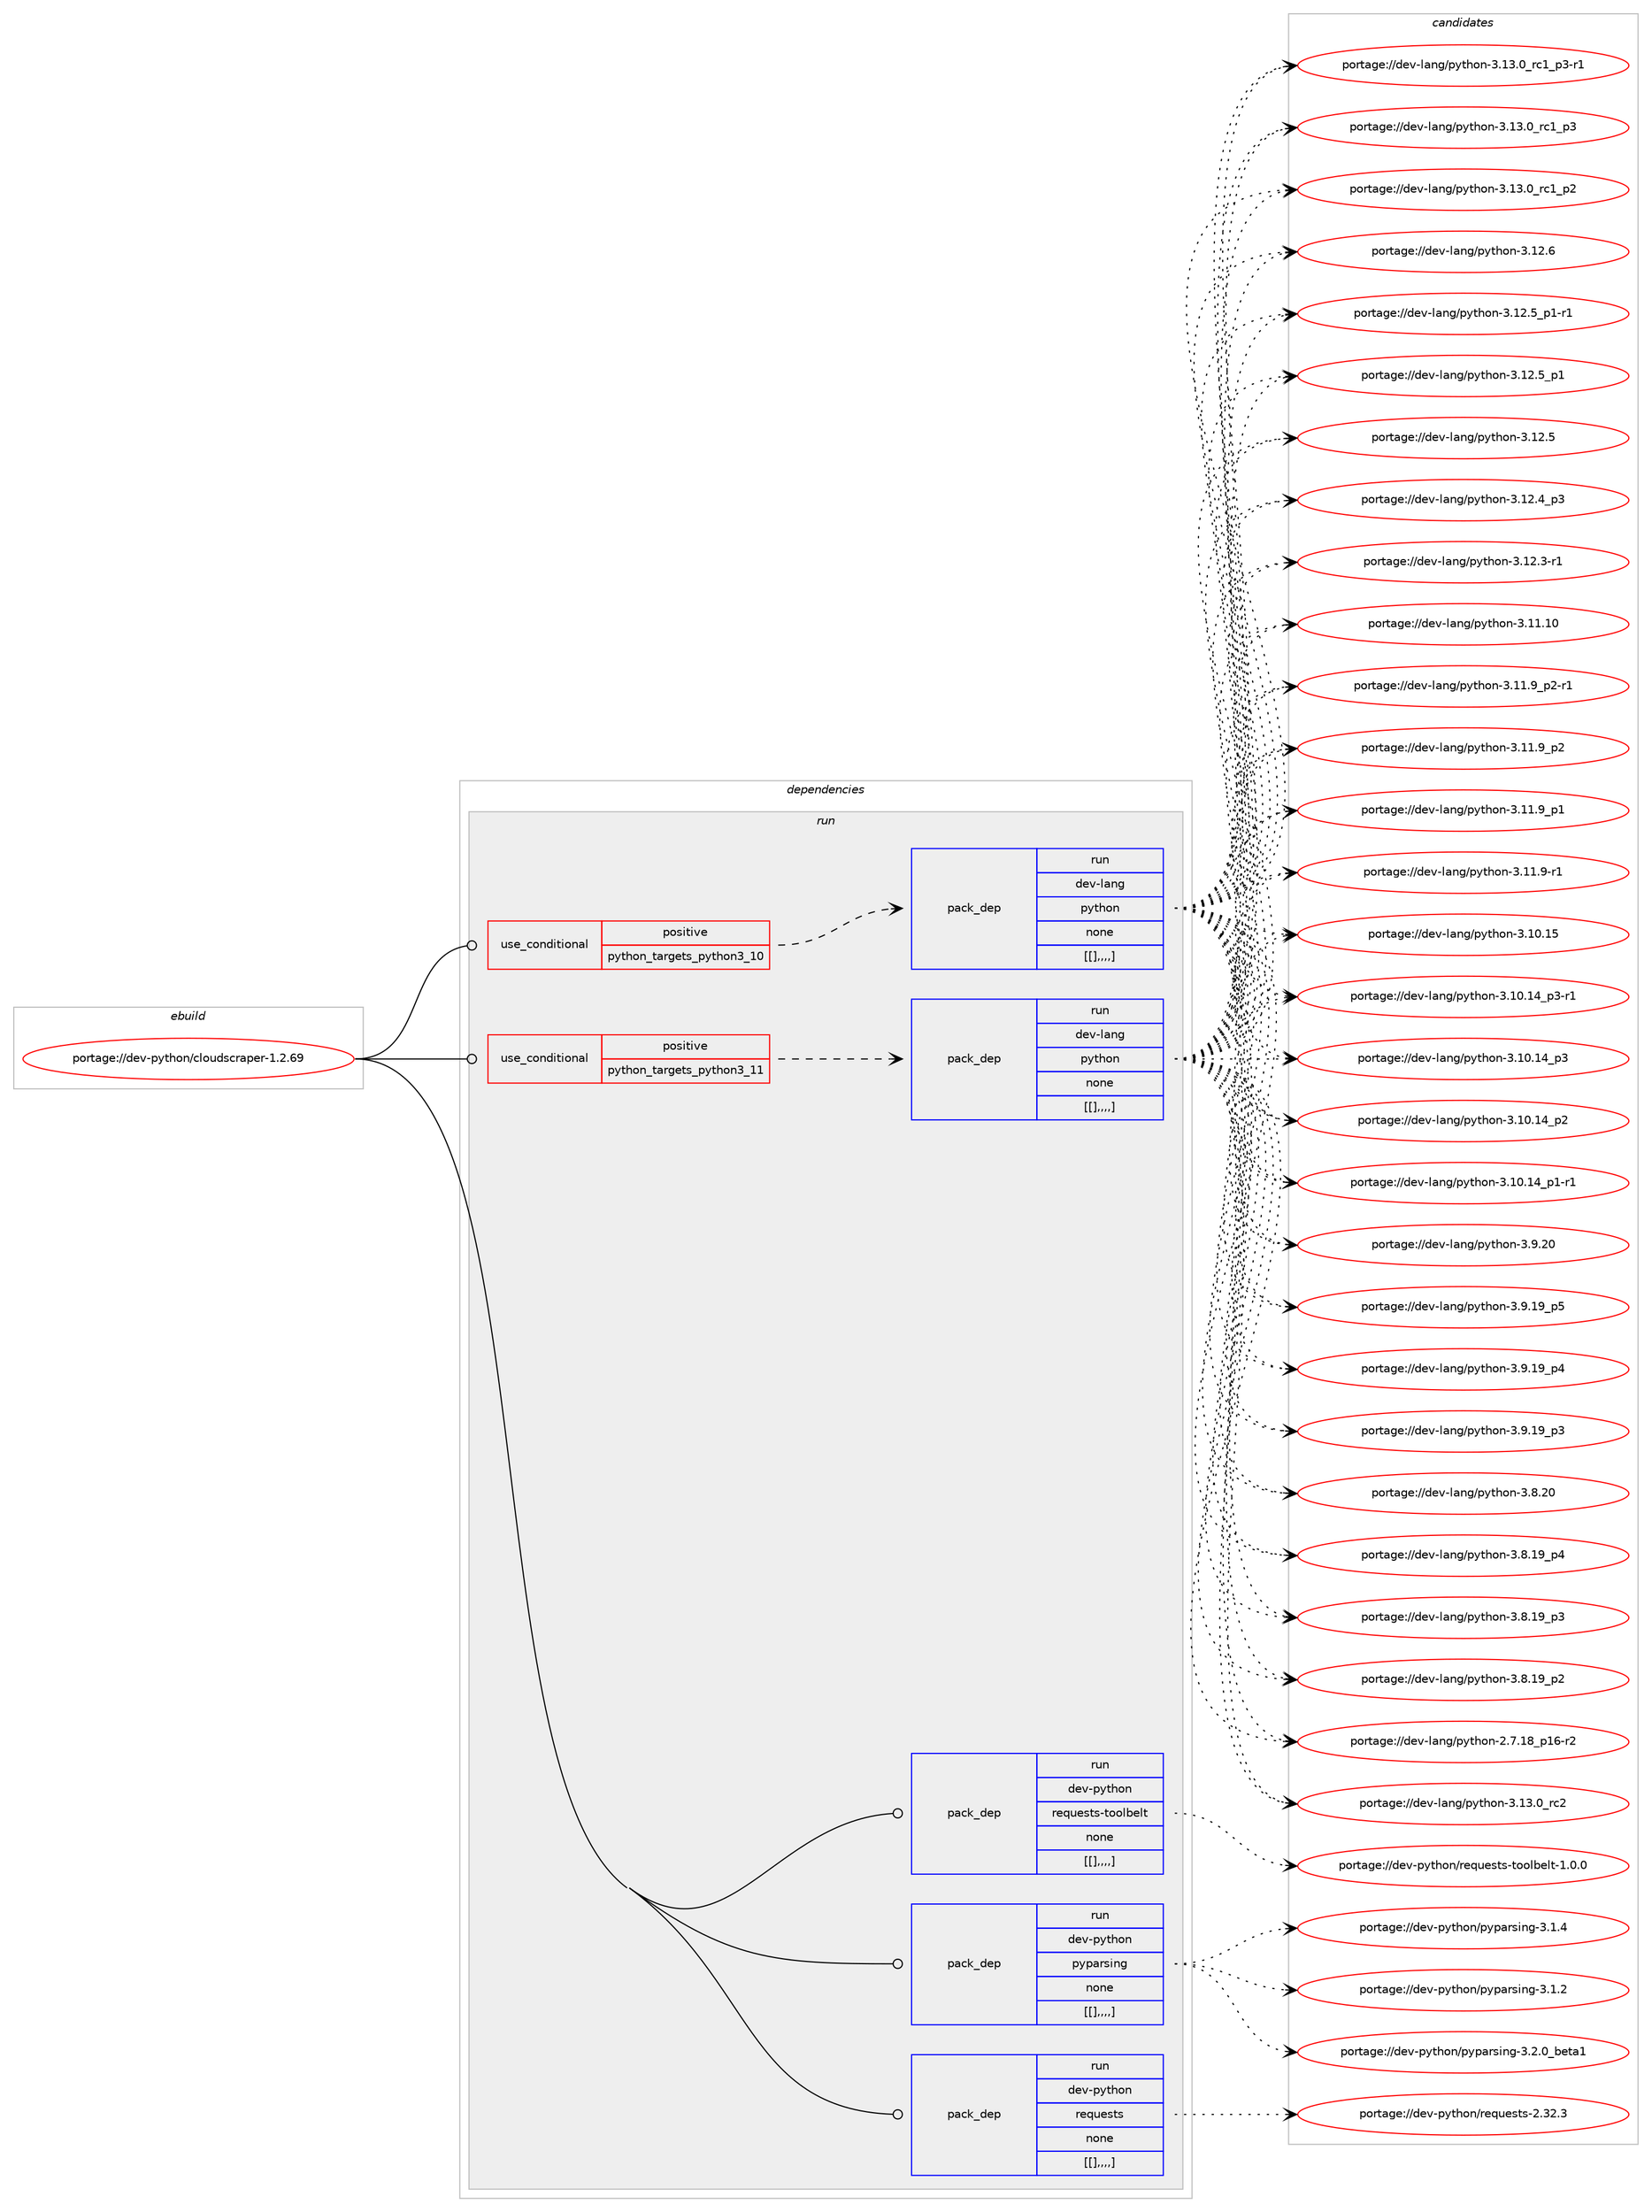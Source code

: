 digraph prolog {

# *************
# Graph options
# *************

newrank=true;
concentrate=true;
compound=true;
graph [rankdir=LR,fontname=Helvetica,fontsize=10,ranksep=1.5];#, ranksep=2.5, nodesep=0.2];
edge  [arrowhead=vee];
node  [fontname=Helvetica,fontsize=10];

# **********
# The ebuild
# **********

subgraph cluster_leftcol {
color=gray;
label=<<i>ebuild</i>>;
id [label="portage://dev-python/cloudscraper-1.2.69", color=red, width=4, href="../dev-python/cloudscraper-1.2.69.svg"];
}

# ****************
# The dependencies
# ****************

subgraph cluster_midcol {
color=gray;
label=<<i>dependencies</i>>;
subgraph cluster_compile {
fillcolor="#eeeeee";
style=filled;
label=<<i>compile</i>>;
}
subgraph cluster_compileandrun {
fillcolor="#eeeeee";
style=filled;
label=<<i>compile and run</i>>;
}
subgraph cluster_run {
fillcolor="#eeeeee";
style=filled;
label=<<i>run</i>>;
subgraph cond32318 {
dependency144836 [label=<<TABLE BORDER="0" CELLBORDER="1" CELLSPACING="0" CELLPADDING="4"><TR><TD ROWSPAN="3" CELLPADDING="10">use_conditional</TD></TR><TR><TD>positive</TD></TR><TR><TD>python_targets_python3_10</TD></TR></TABLE>>, shape=none, color=red];
subgraph pack111302 {
dependency144837 [label=<<TABLE BORDER="0" CELLBORDER="1" CELLSPACING="0" CELLPADDING="4" WIDTH="220"><TR><TD ROWSPAN="6" CELLPADDING="30">pack_dep</TD></TR><TR><TD WIDTH="110">run</TD></TR><TR><TD>dev-lang</TD></TR><TR><TD>python</TD></TR><TR><TD>none</TD></TR><TR><TD>[[],,,,]</TD></TR></TABLE>>, shape=none, color=blue];
}
dependency144836:e -> dependency144837:w [weight=20,style="dashed",arrowhead="vee"];
}
id:e -> dependency144836:w [weight=20,style="solid",arrowhead="odot"];
subgraph cond32319 {
dependency144838 [label=<<TABLE BORDER="0" CELLBORDER="1" CELLSPACING="0" CELLPADDING="4"><TR><TD ROWSPAN="3" CELLPADDING="10">use_conditional</TD></TR><TR><TD>positive</TD></TR><TR><TD>python_targets_python3_11</TD></TR></TABLE>>, shape=none, color=red];
subgraph pack111303 {
dependency144839 [label=<<TABLE BORDER="0" CELLBORDER="1" CELLSPACING="0" CELLPADDING="4" WIDTH="220"><TR><TD ROWSPAN="6" CELLPADDING="30">pack_dep</TD></TR><TR><TD WIDTH="110">run</TD></TR><TR><TD>dev-lang</TD></TR><TR><TD>python</TD></TR><TR><TD>none</TD></TR><TR><TD>[[],,,,]</TD></TR></TABLE>>, shape=none, color=blue];
}
dependency144838:e -> dependency144839:w [weight=20,style="dashed",arrowhead="vee"];
}
id:e -> dependency144838:w [weight=20,style="solid",arrowhead="odot"];
subgraph pack111304 {
dependency144840 [label=<<TABLE BORDER="0" CELLBORDER="1" CELLSPACING="0" CELLPADDING="4" WIDTH="220"><TR><TD ROWSPAN="6" CELLPADDING="30">pack_dep</TD></TR><TR><TD WIDTH="110">run</TD></TR><TR><TD>dev-python</TD></TR><TR><TD>pyparsing</TD></TR><TR><TD>none</TD></TR><TR><TD>[[],,,,]</TD></TR></TABLE>>, shape=none, color=blue];
}
id:e -> dependency144840:w [weight=20,style="solid",arrowhead="odot"];
subgraph pack111305 {
dependency144841 [label=<<TABLE BORDER="0" CELLBORDER="1" CELLSPACING="0" CELLPADDING="4" WIDTH="220"><TR><TD ROWSPAN="6" CELLPADDING="30">pack_dep</TD></TR><TR><TD WIDTH="110">run</TD></TR><TR><TD>dev-python</TD></TR><TR><TD>requests</TD></TR><TR><TD>none</TD></TR><TR><TD>[[],,,,]</TD></TR></TABLE>>, shape=none, color=blue];
}
id:e -> dependency144841:w [weight=20,style="solid",arrowhead="odot"];
subgraph pack111306 {
dependency144842 [label=<<TABLE BORDER="0" CELLBORDER="1" CELLSPACING="0" CELLPADDING="4" WIDTH="220"><TR><TD ROWSPAN="6" CELLPADDING="30">pack_dep</TD></TR><TR><TD WIDTH="110">run</TD></TR><TR><TD>dev-python</TD></TR><TR><TD>requests-toolbelt</TD></TR><TR><TD>none</TD></TR><TR><TD>[[],,,,]</TD></TR></TABLE>>, shape=none, color=blue];
}
id:e -> dependency144842:w [weight=20,style="solid",arrowhead="odot"];
}
}

# **************
# The candidates
# **************

subgraph cluster_choices {
rank=same;
color=gray;
label=<<i>candidates</i>>;

subgraph choice111302 {
color=black;
nodesep=1;
choice10010111845108971101034711212111610411111045514649514648951149950 [label="portage://dev-lang/python-3.13.0_rc2", color=red, width=4,href="../dev-lang/python-3.13.0_rc2.svg"];
choice1001011184510897110103471121211161041111104551464951464895114994995112514511449 [label="portage://dev-lang/python-3.13.0_rc1_p3-r1", color=red, width=4,href="../dev-lang/python-3.13.0_rc1_p3-r1.svg"];
choice100101118451089711010347112121116104111110455146495146489511499499511251 [label="portage://dev-lang/python-3.13.0_rc1_p3", color=red, width=4,href="../dev-lang/python-3.13.0_rc1_p3.svg"];
choice100101118451089711010347112121116104111110455146495146489511499499511250 [label="portage://dev-lang/python-3.13.0_rc1_p2", color=red, width=4,href="../dev-lang/python-3.13.0_rc1_p2.svg"];
choice10010111845108971101034711212111610411111045514649504654 [label="portage://dev-lang/python-3.12.6", color=red, width=4,href="../dev-lang/python-3.12.6.svg"];
choice1001011184510897110103471121211161041111104551464950465395112494511449 [label="portage://dev-lang/python-3.12.5_p1-r1", color=red, width=4,href="../dev-lang/python-3.12.5_p1-r1.svg"];
choice100101118451089711010347112121116104111110455146495046539511249 [label="portage://dev-lang/python-3.12.5_p1", color=red, width=4,href="../dev-lang/python-3.12.5_p1.svg"];
choice10010111845108971101034711212111610411111045514649504653 [label="portage://dev-lang/python-3.12.5", color=red, width=4,href="../dev-lang/python-3.12.5.svg"];
choice100101118451089711010347112121116104111110455146495046529511251 [label="portage://dev-lang/python-3.12.4_p3", color=red, width=4,href="../dev-lang/python-3.12.4_p3.svg"];
choice100101118451089711010347112121116104111110455146495046514511449 [label="portage://dev-lang/python-3.12.3-r1", color=red, width=4,href="../dev-lang/python-3.12.3-r1.svg"];
choice1001011184510897110103471121211161041111104551464949464948 [label="portage://dev-lang/python-3.11.10", color=red, width=4,href="../dev-lang/python-3.11.10.svg"];
choice1001011184510897110103471121211161041111104551464949465795112504511449 [label="portage://dev-lang/python-3.11.9_p2-r1", color=red, width=4,href="../dev-lang/python-3.11.9_p2-r1.svg"];
choice100101118451089711010347112121116104111110455146494946579511250 [label="portage://dev-lang/python-3.11.9_p2", color=red, width=4,href="../dev-lang/python-3.11.9_p2.svg"];
choice100101118451089711010347112121116104111110455146494946579511249 [label="portage://dev-lang/python-3.11.9_p1", color=red, width=4,href="../dev-lang/python-3.11.9_p1.svg"];
choice100101118451089711010347112121116104111110455146494946574511449 [label="portage://dev-lang/python-3.11.9-r1", color=red, width=4,href="../dev-lang/python-3.11.9-r1.svg"];
choice1001011184510897110103471121211161041111104551464948464953 [label="portage://dev-lang/python-3.10.15", color=red, width=4,href="../dev-lang/python-3.10.15.svg"];
choice100101118451089711010347112121116104111110455146494846495295112514511449 [label="portage://dev-lang/python-3.10.14_p3-r1", color=red, width=4,href="../dev-lang/python-3.10.14_p3-r1.svg"];
choice10010111845108971101034711212111610411111045514649484649529511251 [label="portage://dev-lang/python-3.10.14_p3", color=red, width=4,href="../dev-lang/python-3.10.14_p3.svg"];
choice10010111845108971101034711212111610411111045514649484649529511250 [label="portage://dev-lang/python-3.10.14_p2", color=red, width=4,href="../dev-lang/python-3.10.14_p2.svg"];
choice100101118451089711010347112121116104111110455146494846495295112494511449 [label="portage://dev-lang/python-3.10.14_p1-r1", color=red, width=4,href="../dev-lang/python-3.10.14_p1-r1.svg"];
choice10010111845108971101034711212111610411111045514657465048 [label="portage://dev-lang/python-3.9.20", color=red, width=4,href="../dev-lang/python-3.9.20.svg"];
choice100101118451089711010347112121116104111110455146574649579511253 [label="portage://dev-lang/python-3.9.19_p5", color=red, width=4,href="../dev-lang/python-3.9.19_p5.svg"];
choice100101118451089711010347112121116104111110455146574649579511252 [label="portage://dev-lang/python-3.9.19_p4", color=red, width=4,href="../dev-lang/python-3.9.19_p4.svg"];
choice100101118451089711010347112121116104111110455146574649579511251 [label="portage://dev-lang/python-3.9.19_p3", color=red, width=4,href="../dev-lang/python-3.9.19_p3.svg"];
choice10010111845108971101034711212111610411111045514656465048 [label="portage://dev-lang/python-3.8.20", color=red, width=4,href="../dev-lang/python-3.8.20.svg"];
choice100101118451089711010347112121116104111110455146564649579511252 [label="portage://dev-lang/python-3.8.19_p4", color=red, width=4,href="../dev-lang/python-3.8.19_p4.svg"];
choice100101118451089711010347112121116104111110455146564649579511251 [label="portage://dev-lang/python-3.8.19_p3", color=red, width=4,href="../dev-lang/python-3.8.19_p3.svg"];
choice100101118451089711010347112121116104111110455146564649579511250 [label="portage://dev-lang/python-3.8.19_p2", color=red, width=4,href="../dev-lang/python-3.8.19_p2.svg"];
choice100101118451089711010347112121116104111110455046554649569511249544511450 [label="portage://dev-lang/python-2.7.18_p16-r2", color=red, width=4,href="../dev-lang/python-2.7.18_p16-r2.svg"];
dependency144837:e -> choice10010111845108971101034711212111610411111045514649514648951149950:w [style=dotted,weight="100"];
dependency144837:e -> choice1001011184510897110103471121211161041111104551464951464895114994995112514511449:w [style=dotted,weight="100"];
dependency144837:e -> choice100101118451089711010347112121116104111110455146495146489511499499511251:w [style=dotted,weight="100"];
dependency144837:e -> choice100101118451089711010347112121116104111110455146495146489511499499511250:w [style=dotted,weight="100"];
dependency144837:e -> choice10010111845108971101034711212111610411111045514649504654:w [style=dotted,weight="100"];
dependency144837:e -> choice1001011184510897110103471121211161041111104551464950465395112494511449:w [style=dotted,weight="100"];
dependency144837:e -> choice100101118451089711010347112121116104111110455146495046539511249:w [style=dotted,weight="100"];
dependency144837:e -> choice10010111845108971101034711212111610411111045514649504653:w [style=dotted,weight="100"];
dependency144837:e -> choice100101118451089711010347112121116104111110455146495046529511251:w [style=dotted,weight="100"];
dependency144837:e -> choice100101118451089711010347112121116104111110455146495046514511449:w [style=dotted,weight="100"];
dependency144837:e -> choice1001011184510897110103471121211161041111104551464949464948:w [style=dotted,weight="100"];
dependency144837:e -> choice1001011184510897110103471121211161041111104551464949465795112504511449:w [style=dotted,weight="100"];
dependency144837:e -> choice100101118451089711010347112121116104111110455146494946579511250:w [style=dotted,weight="100"];
dependency144837:e -> choice100101118451089711010347112121116104111110455146494946579511249:w [style=dotted,weight="100"];
dependency144837:e -> choice100101118451089711010347112121116104111110455146494946574511449:w [style=dotted,weight="100"];
dependency144837:e -> choice1001011184510897110103471121211161041111104551464948464953:w [style=dotted,weight="100"];
dependency144837:e -> choice100101118451089711010347112121116104111110455146494846495295112514511449:w [style=dotted,weight="100"];
dependency144837:e -> choice10010111845108971101034711212111610411111045514649484649529511251:w [style=dotted,weight="100"];
dependency144837:e -> choice10010111845108971101034711212111610411111045514649484649529511250:w [style=dotted,weight="100"];
dependency144837:e -> choice100101118451089711010347112121116104111110455146494846495295112494511449:w [style=dotted,weight="100"];
dependency144837:e -> choice10010111845108971101034711212111610411111045514657465048:w [style=dotted,weight="100"];
dependency144837:e -> choice100101118451089711010347112121116104111110455146574649579511253:w [style=dotted,weight="100"];
dependency144837:e -> choice100101118451089711010347112121116104111110455146574649579511252:w [style=dotted,weight="100"];
dependency144837:e -> choice100101118451089711010347112121116104111110455146574649579511251:w [style=dotted,weight="100"];
dependency144837:e -> choice10010111845108971101034711212111610411111045514656465048:w [style=dotted,weight="100"];
dependency144837:e -> choice100101118451089711010347112121116104111110455146564649579511252:w [style=dotted,weight="100"];
dependency144837:e -> choice100101118451089711010347112121116104111110455146564649579511251:w [style=dotted,weight="100"];
dependency144837:e -> choice100101118451089711010347112121116104111110455146564649579511250:w [style=dotted,weight="100"];
dependency144837:e -> choice100101118451089711010347112121116104111110455046554649569511249544511450:w [style=dotted,weight="100"];
}
subgraph choice111303 {
color=black;
nodesep=1;
choice10010111845108971101034711212111610411111045514649514648951149950 [label="portage://dev-lang/python-3.13.0_rc2", color=red, width=4,href="../dev-lang/python-3.13.0_rc2.svg"];
choice1001011184510897110103471121211161041111104551464951464895114994995112514511449 [label="portage://dev-lang/python-3.13.0_rc1_p3-r1", color=red, width=4,href="../dev-lang/python-3.13.0_rc1_p3-r1.svg"];
choice100101118451089711010347112121116104111110455146495146489511499499511251 [label="portage://dev-lang/python-3.13.0_rc1_p3", color=red, width=4,href="../dev-lang/python-3.13.0_rc1_p3.svg"];
choice100101118451089711010347112121116104111110455146495146489511499499511250 [label="portage://dev-lang/python-3.13.0_rc1_p2", color=red, width=4,href="../dev-lang/python-3.13.0_rc1_p2.svg"];
choice10010111845108971101034711212111610411111045514649504654 [label="portage://dev-lang/python-3.12.6", color=red, width=4,href="../dev-lang/python-3.12.6.svg"];
choice1001011184510897110103471121211161041111104551464950465395112494511449 [label="portage://dev-lang/python-3.12.5_p1-r1", color=red, width=4,href="../dev-lang/python-3.12.5_p1-r1.svg"];
choice100101118451089711010347112121116104111110455146495046539511249 [label="portage://dev-lang/python-3.12.5_p1", color=red, width=4,href="../dev-lang/python-3.12.5_p1.svg"];
choice10010111845108971101034711212111610411111045514649504653 [label="portage://dev-lang/python-3.12.5", color=red, width=4,href="../dev-lang/python-3.12.5.svg"];
choice100101118451089711010347112121116104111110455146495046529511251 [label="portage://dev-lang/python-3.12.4_p3", color=red, width=4,href="../dev-lang/python-3.12.4_p3.svg"];
choice100101118451089711010347112121116104111110455146495046514511449 [label="portage://dev-lang/python-3.12.3-r1", color=red, width=4,href="../dev-lang/python-3.12.3-r1.svg"];
choice1001011184510897110103471121211161041111104551464949464948 [label="portage://dev-lang/python-3.11.10", color=red, width=4,href="../dev-lang/python-3.11.10.svg"];
choice1001011184510897110103471121211161041111104551464949465795112504511449 [label="portage://dev-lang/python-3.11.9_p2-r1", color=red, width=4,href="../dev-lang/python-3.11.9_p2-r1.svg"];
choice100101118451089711010347112121116104111110455146494946579511250 [label="portage://dev-lang/python-3.11.9_p2", color=red, width=4,href="../dev-lang/python-3.11.9_p2.svg"];
choice100101118451089711010347112121116104111110455146494946579511249 [label="portage://dev-lang/python-3.11.9_p1", color=red, width=4,href="../dev-lang/python-3.11.9_p1.svg"];
choice100101118451089711010347112121116104111110455146494946574511449 [label="portage://dev-lang/python-3.11.9-r1", color=red, width=4,href="../dev-lang/python-3.11.9-r1.svg"];
choice1001011184510897110103471121211161041111104551464948464953 [label="portage://dev-lang/python-3.10.15", color=red, width=4,href="../dev-lang/python-3.10.15.svg"];
choice100101118451089711010347112121116104111110455146494846495295112514511449 [label="portage://dev-lang/python-3.10.14_p3-r1", color=red, width=4,href="../dev-lang/python-3.10.14_p3-r1.svg"];
choice10010111845108971101034711212111610411111045514649484649529511251 [label="portage://dev-lang/python-3.10.14_p3", color=red, width=4,href="../dev-lang/python-3.10.14_p3.svg"];
choice10010111845108971101034711212111610411111045514649484649529511250 [label="portage://dev-lang/python-3.10.14_p2", color=red, width=4,href="../dev-lang/python-3.10.14_p2.svg"];
choice100101118451089711010347112121116104111110455146494846495295112494511449 [label="portage://dev-lang/python-3.10.14_p1-r1", color=red, width=4,href="../dev-lang/python-3.10.14_p1-r1.svg"];
choice10010111845108971101034711212111610411111045514657465048 [label="portage://dev-lang/python-3.9.20", color=red, width=4,href="../dev-lang/python-3.9.20.svg"];
choice100101118451089711010347112121116104111110455146574649579511253 [label="portage://dev-lang/python-3.9.19_p5", color=red, width=4,href="../dev-lang/python-3.9.19_p5.svg"];
choice100101118451089711010347112121116104111110455146574649579511252 [label="portage://dev-lang/python-3.9.19_p4", color=red, width=4,href="../dev-lang/python-3.9.19_p4.svg"];
choice100101118451089711010347112121116104111110455146574649579511251 [label="portage://dev-lang/python-3.9.19_p3", color=red, width=4,href="../dev-lang/python-3.9.19_p3.svg"];
choice10010111845108971101034711212111610411111045514656465048 [label="portage://dev-lang/python-3.8.20", color=red, width=4,href="../dev-lang/python-3.8.20.svg"];
choice100101118451089711010347112121116104111110455146564649579511252 [label="portage://dev-lang/python-3.8.19_p4", color=red, width=4,href="../dev-lang/python-3.8.19_p4.svg"];
choice100101118451089711010347112121116104111110455146564649579511251 [label="portage://dev-lang/python-3.8.19_p3", color=red, width=4,href="../dev-lang/python-3.8.19_p3.svg"];
choice100101118451089711010347112121116104111110455146564649579511250 [label="portage://dev-lang/python-3.8.19_p2", color=red, width=4,href="../dev-lang/python-3.8.19_p2.svg"];
choice100101118451089711010347112121116104111110455046554649569511249544511450 [label="portage://dev-lang/python-2.7.18_p16-r2", color=red, width=4,href="../dev-lang/python-2.7.18_p16-r2.svg"];
dependency144839:e -> choice10010111845108971101034711212111610411111045514649514648951149950:w [style=dotted,weight="100"];
dependency144839:e -> choice1001011184510897110103471121211161041111104551464951464895114994995112514511449:w [style=dotted,weight="100"];
dependency144839:e -> choice100101118451089711010347112121116104111110455146495146489511499499511251:w [style=dotted,weight="100"];
dependency144839:e -> choice100101118451089711010347112121116104111110455146495146489511499499511250:w [style=dotted,weight="100"];
dependency144839:e -> choice10010111845108971101034711212111610411111045514649504654:w [style=dotted,weight="100"];
dependency144839:e -> choice1001011184510897110103471121211161041111104551464950465395112494511449:w [style=dotted,weight="100"];
dependency144839:e -> choice100101118451089711010347112121116104111110455146495046539511249:w [style=dotted,weight="100"];
dependency144839:e -> choice10010111845108971101034711212111610411111045514649504653:w [style=dotted,weight="100"];
dependency144839:e -> choice100101118451089711010347112121116104111110455146495046529511251:w [style=dotted,weight="100"];
dependency144839:e -> choice100101118451089711010347112121116104111110455146495046514511449:w [style=dotted,weight="100"];
dependency144839:e -> choice1001011184510897110103471121211161041111104551464949464948:w [style=dotted,weight="100"];
dependency144839:e -> choice1001011184510897110103471121211161041111104551464949465795112504511449:w [style=dotted,weight="100"];
dependency144839:e -> choice100101118451089711010347112121116104111110455146494946579511250:w [style=dotted,weight="100"];
dependency144839:e -> choice100101118451089711010347112121116104111110455146494946579511249:w [style=dotted,weight="100"];
dependency144839:e -> choice100101118451089711010347112121116104111110455146494946574511449:w [style=dotted,weight="100"];
dependency144839:e -> choice1001011184510897110103471121211161041111104551464948464953:w [style=dotted,weight="100"];
dependency144839:e -> choice100101118451089711010347112121116104111110455146494846495295112514511449:w [style=dotted,weight="100"];
dependency144839:e -> choice10010111845108971101034711212111610411111045514649484649529511251:w [style=dotted,weight="100"];
dependency144839:e -> choice10010111845108971101034711212111610411111045514649484649529511250:w [style=dotted,weight="100"];
dependency144839:e -> choice100101118451089711010347112121116104111110455146494846495295112494511449:w [style=dotted,weight="100"];
dependency144839:e -> choice10010111845108971101034711212111610411111045514657465048:w [style=dotted,weight="100"];
dependency144839:e -> choice100101118451089711010347112121116104111110455146574649579511253:w [style=dotted,weight="100"];
dependency144839:e -> choice100101118451089711010347112121116104111110455146574649579511252:w [style=dotted,weight="100"];
dependency144839:e -> choice100101118451089711010347112121116104111110455146574649579511251:w [style=dotted,weight="100"];
dependency144839:e -> choice10010111845108971101034711212111610411111045514656465048:w [style=dotted,weight="100"];
dependency144839:e -> choice100101118451089711010347112121116104111110455146564649579511252:w [style=dotted,weight="100"];
dependency144839:e -> choice100101118451089711010347112121116104111110455146564649579511251:w [style=dotted,weight="100"];
dependency144839:e -> choice100101118451089711010347112121116104111110455146564649579511250:w [style=dotted,weight="100"];
dependency144839:e -> choice100101118451089711010347112121116104111110455046554649569511249544511450:w [style=dotted,weight="100"];
}
subgraph choice111304 {
color=black;
nodesep=1;
choice10010111845112121116104111110471121211129711411510511010345514650464895981011169749 [label="portage://dev-python/pyparsing-3.2.0_beta1", color=red, width=4,href="../dev-python/pyparsing-3.2.0_beta1.svg"];
choice100101118451121211161041111104711212111297114115105110103455146494652 [label="portage://dev-python/pyparsing-3.1.4", color=red, width=4,href="../dev-python/pyparsing-3.1.4.svg"];
choice100101118451121211161041111104711212111297114115105110103455146494650 [label="portage://dev-python/pyparsing-3.1.2", color=red, width=4,href="../dev-python/pyparsing-3.1.2.svg"];
dependency144840:e -> choice10010111845112121116104111110471121211129711411510511010345514650464895981011169749:w [style=dotted,weight="100"];
dependency144840:e -> choice100101118451121211161041111104711212111297114115105110103455146494652:w [style=dotted,weight="100"];
dependency144840:e -> choice100101118451121211161041111104711212111297114115105110103455146494650:w [style=dotted,weight="100"];
}
subgraph choice111305 {
color=black;
nodesep=1;
choice100101118451121211161041111104711410111311710111511611545504651504651 [label="portage://dev-python/requests-2.32.3", color=red, width=4,href="../dev-python/requests-2.32.3.svg"];
dependency144841:e -> choice100101118451121211161041111104711410111311710111511611545504651504651:w [style=dotted,weight="100"];
}
subgraph choice111306 {
color=black;
nodesep=1;
choice10010111845112121116104111110471141011131171011151161154511611111110898101108116454946484648 [label="portage://dev-python/requests-toolbelt-1.0.0", color=red, width=4,href="../dev-python/requests-toolbelt-1.0.0.svg"];
dependency144842:e -> choice10010111845112121116104111110471141011131171011151161154511611111110898101108116454946484648:w [style=dotted,weight="100"];
}
}

}
